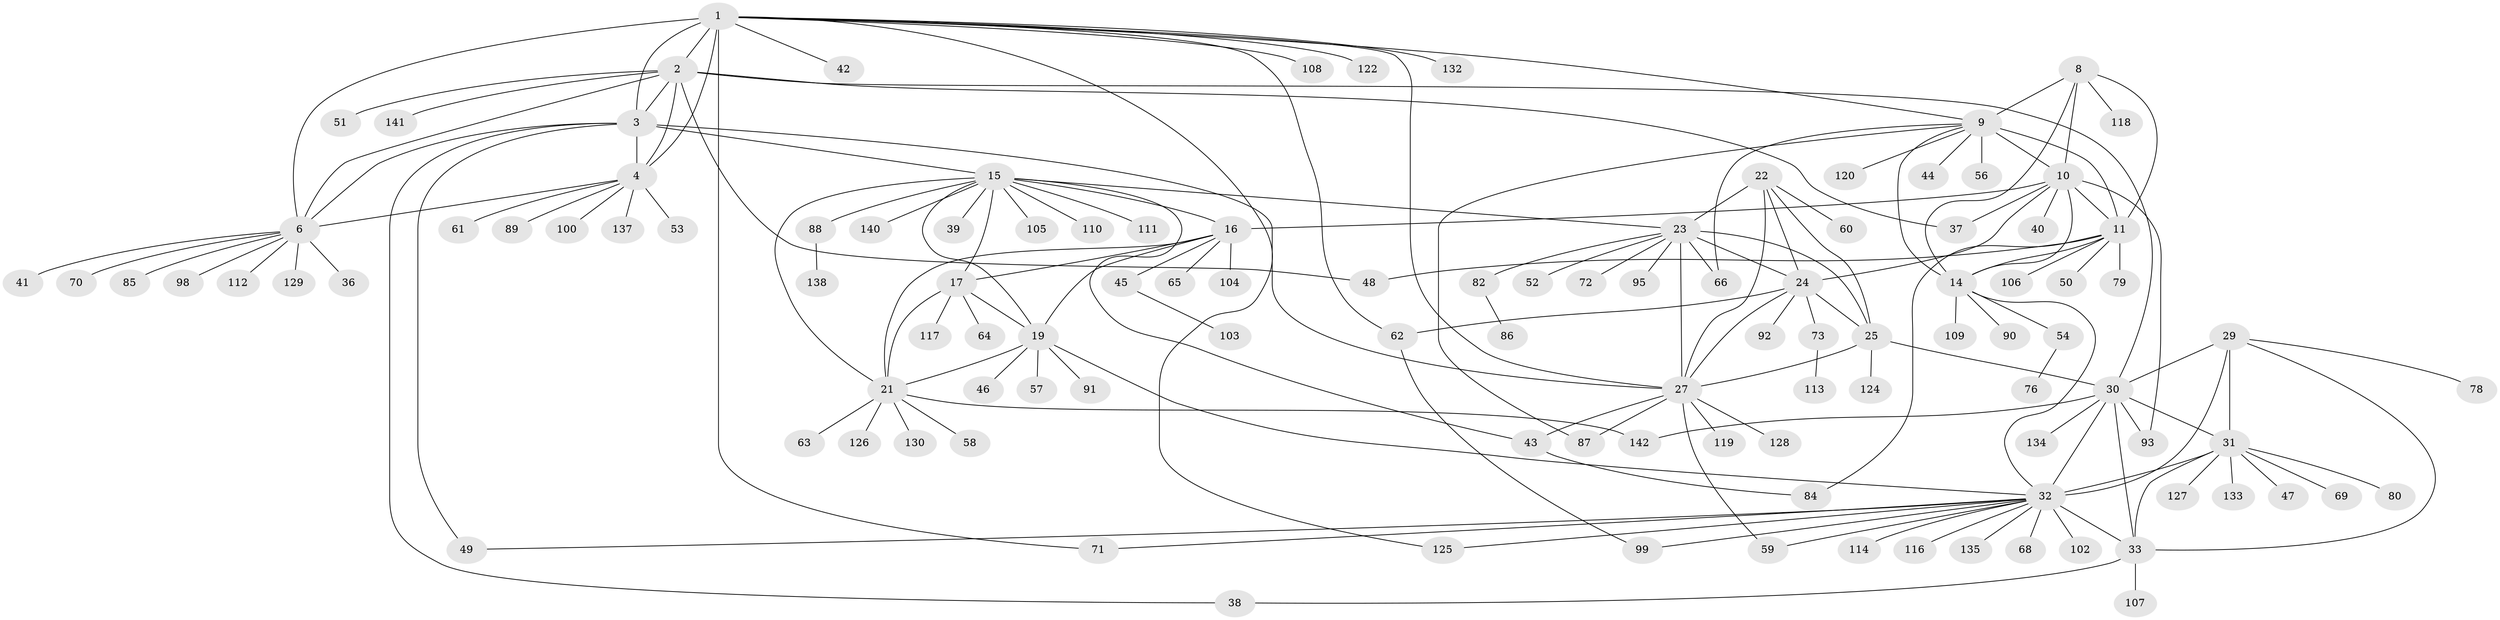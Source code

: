 // Generated by graph-tools (version 1.1) at 2025/52/02/27/25 19:52:14]
// undirected, 115 vertices, 166 edges
graph export_dot {
graph [start="1"]
  node [color=gray90,style=filled];
  1 [super="+7"];
  2;
  3 [super="+81"];
  4 [super="+5"];
  6 [super="+115"];
  8 [super="+131"];
  9 [super="+12"];
  10 [super="+13"];
  11 [super="+94"];
  14 [super="+67"];
  15 [super="+18"];
  16 [super="+75"];
  17 [super="+20"];
  19 [super="+96"];
  21 [super="+101"];
  22;
  23 [super="+26"];
  24 [super="+28"];
  25 [super="+97"];
  27 [super="+55"];
  29;
  30 [super="+74"];
  31 [super="+35"];
  32 [super="+34"];
  33;
  36;
  37;
  38 [super="+136"];
  39;
  40;
  41;
  42;
  43;
  44;
  45;
  46;
  47;
  48;
  49;
  50;
  51;
  52;
  53;
  54 [super="+83"];
  56;
  57;
  58;
  59;
  60;
  61;
  62 [super="+77"];
  63;
  64;
  65;
  66;
  68;
  69;
  70;
  71;
  72;
  73;
  76;
  78;
  79;
  80;
  82;
  84 [super="+123"];
  85;
  86;
  87;
  88 [super="+121"];
  89;
  90;
  91;
  92;
  93 [super="+139"];
  95;
  98;
  99;
  100;
  102;
  103;
  104;
  105;
  106;
  107;
  108;
  109;
  110;
  111;
  112;
  113;
  114;
  116;
  117;
  118;
  119;
  120;
  122;
  124;
  125;
  126;
  127;
  128;
  129;
  130;
  132;
  133;
  134;
  135;
  137;
  138;
  140;
  141;
  142;
  1 -- 2 [weight=2];
  1 -- 3 [weight=2];
  1 -- 4 [weight=4];
  1 -- 6 [weight=2];
  1 -- 27;
  1 -- 42;
  1 -- 122;
  1 -- 125;
  1 -- 132;
  1 -- 71;
  1 -- 108;
  1 -- 62;
  1 -- 9;
  2 -- 3;
  2 -- 4 [weight=2];
  2 -- 6;
  2 -- 30;
  2 -- 37;
  2 -- 48;
  2 -- 51;
  2 -- 141;
  3 -- 4 [weight=2];
  3 -- 6;
  3 -- 49;
  3 -- 15;
  3 -- 38;
  3 -- 27;
  4 -- 6 [weight=2];
  4 -- 137;
  4 -- 100;
  4 -- 53;
  4 -- 89;
  4 -- 61;
  6 -- 36;
  6 -- 41;
  6 -- 70;
  6 -- 85;
  6 -- 98;
  6 -- 112;
  6 -- 129;
  8 -- 9 [weight=2];
  8 -- 10 [weight=2];
  8 -- 11;
  8 -- 14;
  8 -- 118;
  9 -- 10 [weight=4];
  9 -- 11 [weight=2];
  9 -- 14 [weight=2];
  9 -- 44;
  9 -- 56;
  9 -- 120;
  9 -- 66;
  9 -- 87;
  10 -- 11 [weight=2];
  10 -- 14 [weight=2];
  10 -- 16;
  10 -- 93;
  10 -- 37;
  10 -- 40;
  10 -- 24;
  11 -- 14;
  11 -- 48;
  11 -- 50;
  11 -- 79;
  11 -- 84;
  11 -- 106;
  14 -- 32;
  14 -- 54;
  14 -- 109;
  14 -- 90;
  15 -- 16 [weight=2];
  15 -- 17 [weight=4];
  15 -- 19 [weight=2];
  15 -- 21 [weight=2];
  15 -- 105;
  15 -- 110;
  15 -- 39;
  15 -- 43;
  15 -- 140;
  15 -- 111;
  15 -- 23;
  15 -- 88;
  16 -- 17 [weight=2];
  16 -- 19;
  16 -- 21;
  16 -- 45;
  16 -- 65;
  16 -- 104;
  17 -- 19 [weight=2];
  17 -- 21 [weight=2];
  17 -- 117;
  17 -- 64;
  19 -- 21;
  19 -- 46;
  19 -- 57;
  19 -- 91;
  19 -- 32;
  21 -- 58;
  21 -- 63;
  21 -- 126;
  21 -- 130;
  21 -- 142;
  22 -- 23 [weight=2];
  22 -- 24 [weight=2];
  22 -- 25;
  22 -- 27;
  22 -- 60;
  23 -- 24 [weight=4];
  23 -- 25 [weight=2];
  23 -- 27 [weight=2];
  23 -- 66;
  23 -- 72;
  23 -- 82;
  23 -- 52;
  23 -- 95;
  24 -- 25 [weight=2];
  24 -- 27 [weight=2];
  24 -- 92;
  24 -- 73;
  24 -- 62;
  25 -- 27;
  25 -- 30;
  25 -- 124;
  27 -- 43;
  27 -- 59;
  27 -- 87;
  27 -- 119;
  27 -- 128;
  29 -- 30;
  29 -- 31 [weight=2];
  29 -- 32 [weight=2];
  29 -- 33;
  29 -- 78;
  30 -- 31 [weight=2];
  30 -- 32 [weight=2];
  30 -- 33;
  30 -- 93;
  30 -- 134;
  30 -- 142;
  31 -- 32 [weight=4];
  31 -- 33 [weight=2];
  31 -- 47;
  31 -- 69;
  31 -- 133;
  31 -- 80;
  31 -- 127;
  32 -- 33 [weight=2];
  32 -- 59;
  32 -- 68;
  32 -- 99;
  32 -- 102;
  32 -- 114;
  32 -- 116;
  32 -- 135;
  32 -- 71;
  32 -- 49;
  32 -- 125;
  33 -- 38;
  33 -- 107;
  43 -- 84;
  45 -- 103;
  54 -- 76;
  62 -- 99;
  73 -- 113;
  82 -- 86;
  88 -- 138;
}
